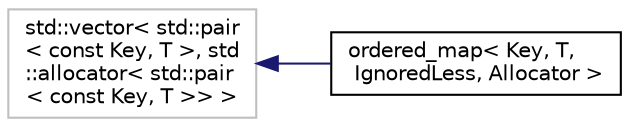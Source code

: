 digraph "Graphical Class Hierarchy"
{
 // LATEX_PDF_SIZE
  edge [fontname="Helvetica",fontsize="10",labelfontname="Helvetica",labelfontsize="10"];
  node [fontname="Helvetica",fontsize="10",shape=record];
  rankdir="LR";
  Node188 [label="std::vector\< std::pair\l\< const Key, T \>, std\l::allocator\< std::pair\l\< const Key, T \>\> \>",height=0.2,width=0.4,color="grey75", fillcolor="white", style="filled",tooltip=" "];
  Node188 -> Node0 [dir="back",color="midnightblue",fontsize="10",style="solid",fontname="Helvetica"];
  Node0 [label="ordered_map\< Key, T,\l IgnoredLess, Allocator \>",height=0.2,width=0.4,color="black", fillcolor="white", style="filled",URL="$structordered__map.html",tooltip="a minimal map-like container that preserves insertion order"];
}
